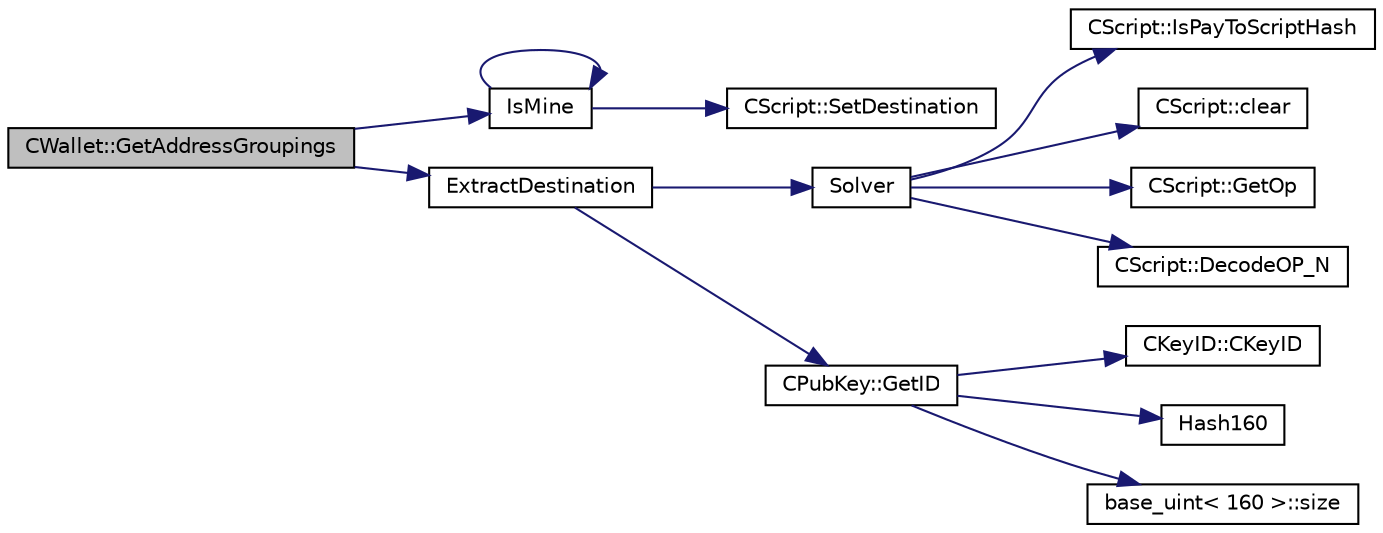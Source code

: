 digraph "CWallet::GetAddressGroupings"
{
  edge [fontname="Helvetica",fontsize="10",labelfontname="Helvetica",labelfontsize="10"];
  node [fontname="Helvetica",fontsize="10",shape=record];
  rankdir="LR";
  Node1290 [label="CWallet::GetAddressGroupings",height=0.2,width=0.4,color="black", fillcolor="grey75", style="filled", fontcolor="black"];
  Node1290 -> Node1291 [color="midnightblue",fontsize="10",style="solid",fontname="Helvetica"];
  Node1291 [label="IsMine",height=0.2,width=0.4,color="black", fillcolor="white", style="filled",URL="$dd/d0f/script_8cpp.html#adc59cf67d903c1ba1ef225561b85bfce"];
  Node1291 -> Node1292 [color="midnightblue",fontsize="10",style="solid",fontname="Helvetica"];
  Node1292 [label="CScript::SetDestination",height=0.2,width=0.4,color="black", fillcolor="white", style="filled",URL="$d9/d4b/class_c_script.html#ad1b5a9077241aa06116040c4f1b7c31e"];
  Node1291 -> Node1291 [color="midnightblue",fontsize="10",style="solid",fontname="Helvetica"];
  Node1290 -> Node1293 [color="midnightblue",fontsize="10",style="solid",fontname="Helvetica"];
  Node1293 [label="ExtractDestination",height=0.2,width=0.4,color="black", fillcolor="white", style="filled",URL="$dd/d0f/script_8cpp.html#a951f7e601746ae076afdf3169ecca2fc"];
  Node1293 -> Node1294 [color="midnightblue",fontsize="10",style="solid",fontname="Helvetica"];
  Node1294 [label="Solver",height=0.2,width=0.4,color="black", fillcolor="white", style="filled",URL="$dd/d0f/script_8cpp.html#a6ee6be50bff44464e905680c6fcee6dc"];
  Node1294 -> Node1295 [color="midnightblue",fontsize="10",style="solid",fontname="Helvetica"];
  Node1295 [label="CScript::IsPayToScriptHash",height=0.2,width=0.4,color="black", fillcolor="white", style="filled",URL="$d9/d4b/class_c_script.html#a0c3729c606d318923dc06f95d85a0971"];
  Node1294 -> Node1296 [color="midnightblue",fontsize="10",style="solid",fontname="Helvetica"];
  Node1296 [label="CScript::clear",height=0.2,width=0.4,color="black", fillcolor="white", style="filled",URL="$d9/d4b/class_c_script.html#a7b2baf842621f07c4939408acf63377c"];
  Node1294 -> Node1297 [color="midnightblue",fontsize="10",style="solid",fontname="Helvetica"];
  Node1297 [label="CScript::GetOp",height=0.2,width=0.4,color="black", fillcolor="white", style="filled",URL="$d9/d4b/class_c_script.html#a94635ed93d8d244ec3acfa83f9ecfe5f"];
  Node1294 -> Node1298 [color="midnightblue",fontsize="10",style="solid",fontname="Helvetica"];
  Node1298 [label="CScript::DecodeOP_N",height=0.2,width=0.4,color="black", fillcolor="white", style="filled",URL="$d9/d4b/class_c_script.html#a7f975fca06b3e9a17da8ba23c7647e2e"];
  Node1293 -> Node1299 [color="midnightblue",fontsize="10",style="solid",fontname="Helvetica"];
  Node1299 [label="CPubKey::GetID",height=0.2,width=0.4,color="black", fillcolor="white", style="filled",URL="$da/d4e/class_c_pub_key.html#a2675f7e6f72eff68e7a5227289feb021"];
  Node1299 -> Node1300 [color="midnightblue",fontsize="10",style="solid",fontname="Helvetica"];
  Node1300 [label="CKeyID::CKeyID",height=0.2,width=0.4,color="black", fillcolor="white", style="filled",URL="$dd/d88/class_c_key_i_d.html#a01dbd3c37820a2ffe89d106c6a7cf53d"];
  Node1299 -> Node1301 [color="midnightblue",fontsize="10",style="solid",fontname="Helvetica"];
  Node1301 [label="Hash160",height=0.2,width=0.4,color="black", fillcolor="white", style="filled",URL="$db/dfb/hash_8h.html#a4490f70ddae16e9e48460a0416a48a6b"];
  Node1299 -> Node1302 [color="midnightblue",fontsize="10",style="solid",fontname="Helvetica"];
  Node1302 [label="base_uint\< 160 \>::size",height=0.2,width=0.4,color="black", fillcolor="white", style="filled",URL="$da/df7/classbase__uint.html#a1f49b034e686269601ea89b0319b8004"];
}
